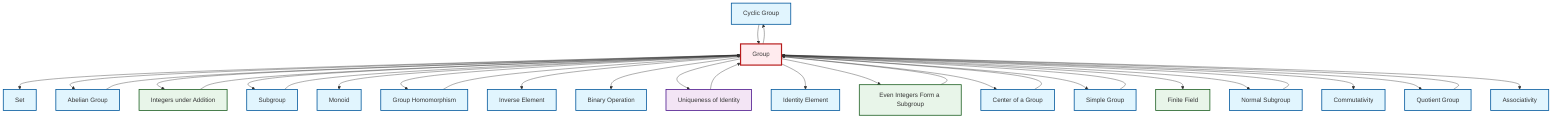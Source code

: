 graph TD
    classDef definition fill:#e1f5fe,stroke:#01579b,stroke-width:2px
    classDef theorem fill:#f3e5f5,stroke:#4a148c,stroke-width:2px
    classDef axiom fill:#fff3e0,stroke:#e65100,stroke-width:2px
    classDef example fill:#e8f5e9,stroke:#1b5e20,stroke-width:2px
    classDef current fill:#ffebee,stroke:#b71c1c,stroke-width:3px
    def-cyclic-group["Cyclic Group"]:::definition
    def-identity-element["Identity Element"]:::definition
    ex-finite-field["Finite Field"]:::example
    def-normal-subgroup["Normal Subgroup"]:::definition
    def-center-of-group["Center of a Group"]:::definition
    def-quotient-group["Quotient Group"]:::definition
    def-commutativity["Commutativity"]:::definition
    ex-integers-addition["Integers under Addition"]:::example
    def-binary-operation["Binary Operation"]:::definition
    def-abelian-group["Abelian Group"]:::definition
    def-associativity["Associativity"]:::definition
    ex-even-integers-subgroup["Even Integers Form a Subgroup"]:::example
    def-inverse-element["Inverse Element"]:::definition
    def-homomorphism["Group Homomorphism"]:::definition
    def-set["Set"]:::definition
    def-simple-group["Simple Group"]:::definition
    def-group["Group"]:::definition
    def-monoid["Monoid"]:::definition
    def-subgroup["Subgroup"]:::definition
    thm-unique-identity["Uniqueness of Identity"]:::theorem
    def-group --> def-set
    def-simple-group --> def-group
    def-group --> def-abelian-group
    def-group --> ex-integers-addition
    thm-unique-identity --> def-group
    def-group --> def-subgroup
    def-group --> def-monoid
    def-group --> def-homomorphism
    def-group --> def-inverse-element
    def-group --> def-binary-operation
    ex-integers-addition --> def-group
    def-normal-subgroup --> def-group
    def-group --> thm-unique-identity
    def-group --> def-identity-element
    def-group --> ex-even-integers-subgroup
    def-cyclic-group --> def-group
    def-group --> def-center-of-group
    def-abelian-group --> def-group
    def-group --> def-simple-group
    ex-even-integers-subgroup --> def-group
    def-group --> ex-finite-field
    def-group --> def-cyclic-group
    def-group --> def-normal-subgroup
    def-group --> def-commutativity
    def-subgroup --> def-group
    def-group --> def-quotient-group
    def-center-of-group --> def-group
    def-quotient-group --> def-group
    def-homomorphism --> def-group
    def-group --> def-associativity
    class def-group current